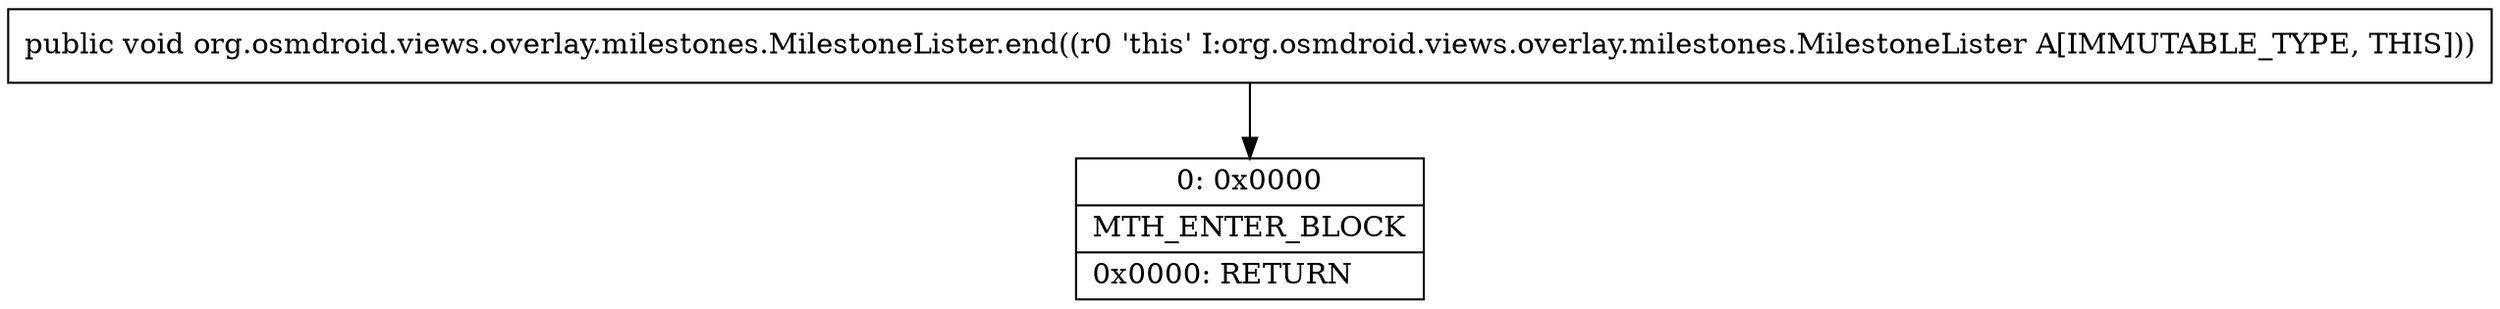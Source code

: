 digraph "CFG fororg.osmdroid.views.overlay.milestones.MilestoneLister.end()V" {
Node_0 [shape=record,label="{0\:\ 0x0000|MTH_ENTER_BLOCK\l|0x0000: RETURN   \l}"];
MethodNode[shape=record,label="{public void org.osmdroid.views.overlay.milestones.MilestoneLister.end((r0 'this' I:org.osmdroid.views.overlay.milestones.MilestoneLister A[IMMUTABLE_TYPE, THIS])) }"];
MethodNode -> Node_0;
}


